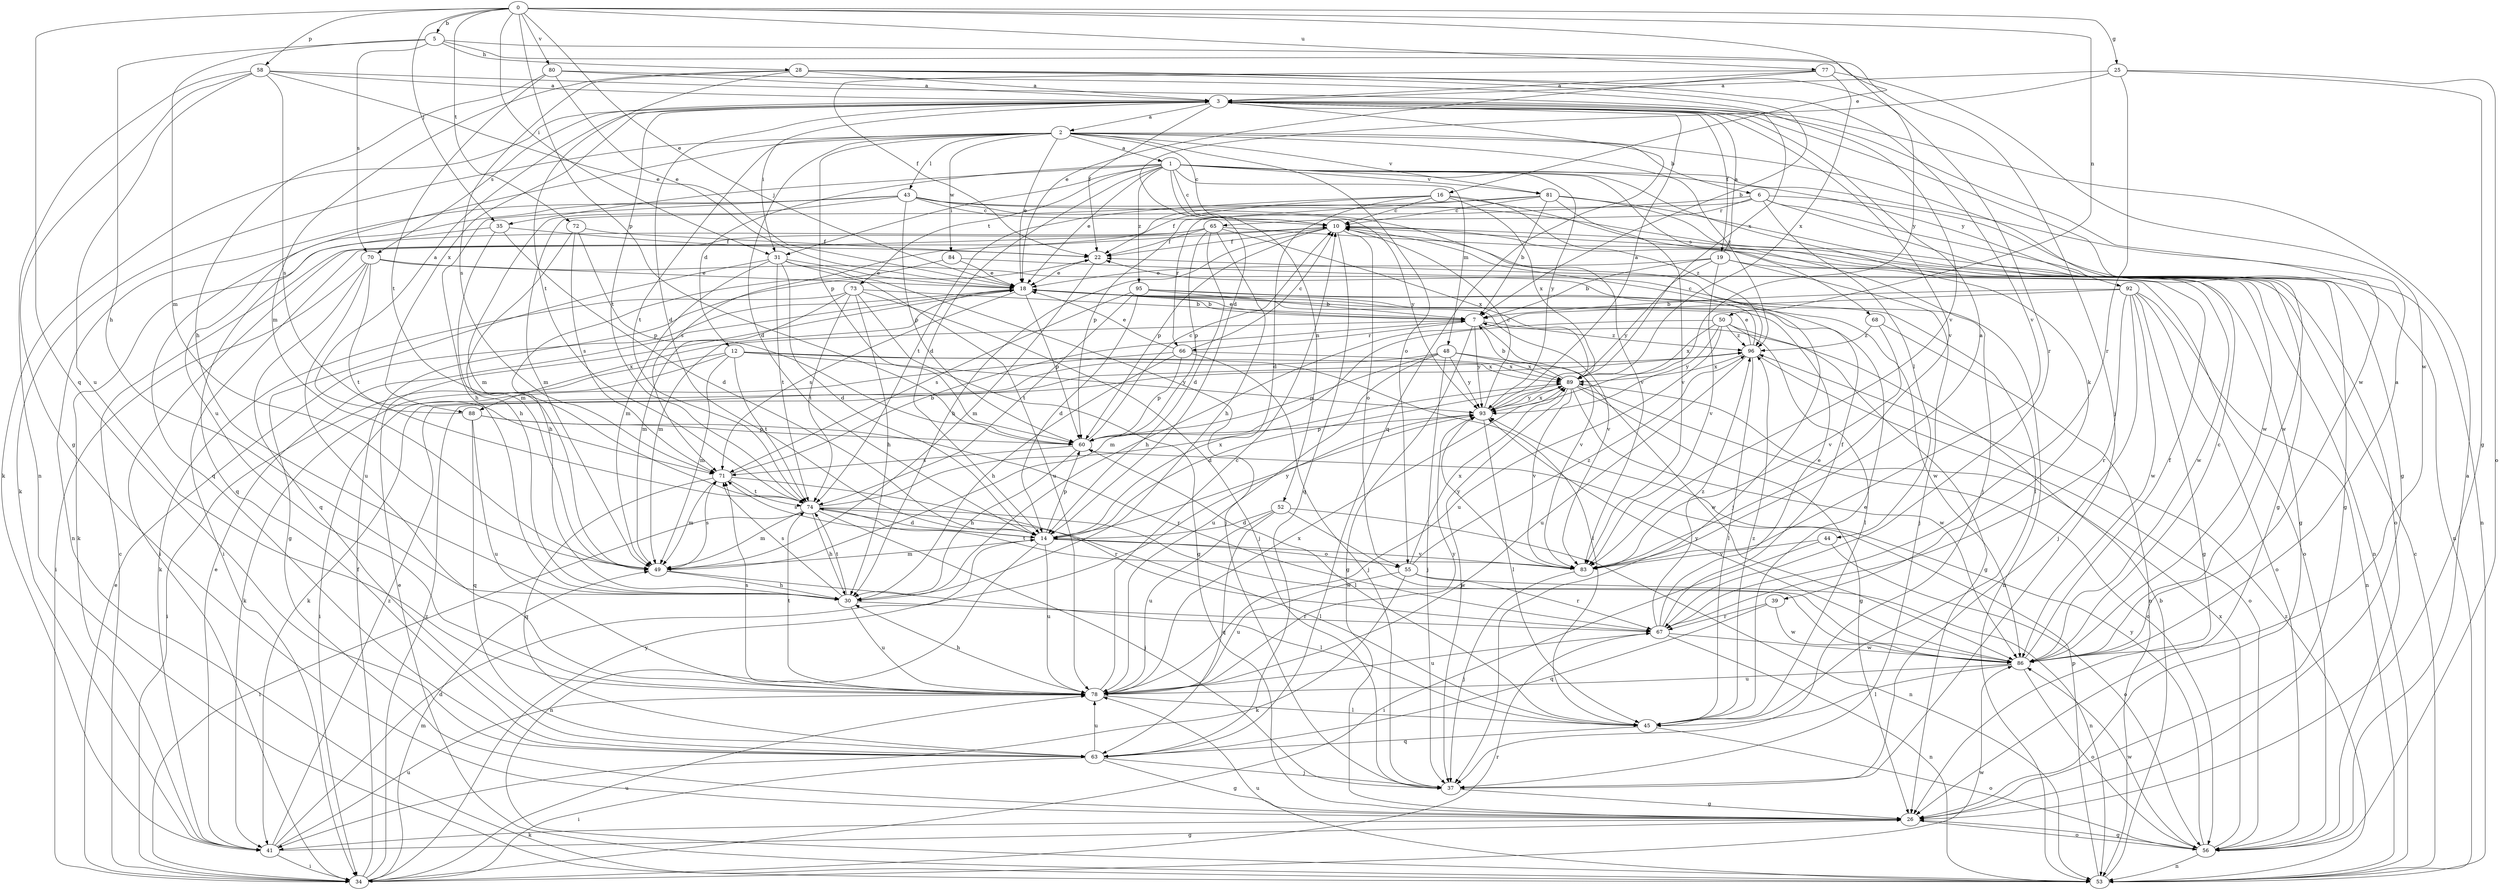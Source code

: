 strict digraph  {
0;
1;
2;
3;
5;
6;
7;
10;
12;
14;
16;
18;
19;
22;
25;
26;
28;
30;
31;
34;
35;
37;
39;
41;
43;
44;
45;
48;
49;
50;
52;
53;
55;
56;
58;
60;
63;
65;
66;
67;
68;
70;
71;
72;
73;
74;
77;
78;
80;
81;
83;
84;
86;
88;
89;
92;
93;
95;
96;
0 -> 5  [label=b];
0 -> 16  [label=e];
0 -> 18  [label=e];
0 -> 25  [label=g];
0 -> 31  [label=i];
0 -> 35  [label=j];
0 -> 50  [label=n];
0 -> 58  [label=p];
0 -> 60  [label=p];
0 -> 63  [label=q];
0 -> 72  [label=t];
0 -> 77  [label=u];
0 -> 80  [label=v];
1 -> 10  [label=c];
1 -> 12  [label=d];
1 -> 14  [label=d];
1 -> 18  [label=e];
1 -> 31  [label=i];
1 -> 35  [label=j];
1 -> 39  [label=k];
1 -> 48  [label=m];
1 -> 52  [label=n];
1 -> 53  [label=n];
1 -> 68  [label=s];
1 -> 73  [label=t];
1 -> 81  [label=v];
1 -> 92  [label=y];
1 -> 93  [label=y];
1 -> 95  [label=z];
2 -> 1  [label=a];
2 -> 6  [label=b];
2 -> 10  [label=c];
2 -> 14  [label=d];
2 -> 18  [label=e];
2 -> 26  [label=g];
2 -> 41  [label=k];
2 -> 43  [label=l];
2 -> 55  [label=o];
2 -> 60  [label=p];
2 -> 74  [label=t];
2 -> 78  [label=u];
2 -> 81  [label=v];
2 -> 84  [label=w];
2 -> 96  [label=z];
3 -> 2  [label=a];
3 -> 14  [label=d];
3 -> 19  [label=f];
3 -> 22  [label=f];
3 -> 31  [label=i];
3 -> 41  [label=k];
3 -> 63  [label=q];
3 -> 70  [label=s];
3 -> 74  [label=t];
3 -> 83  [label=v];
3 -> 86  [label=w];
3 -> 88  [label=x];
5 -> 28  [label=h];
5 -> 30  [label=h];
5 -> 37  [label=j];
5 -> 49  [label=m];
5 -> 70  [label=s];
5 -> 93  [label=y];
6 -> 26  [label=g];
6 -> 44  [label=l];
6 -> 53  [label=n];
6 -> 65  [label=r];
6 -> 66  [label=r];
6 -> 71  [label=s];
6 -> 86  [label=w];
7 -> 18  [label=e];
7 -> 26  [label=g];
7 -> 66  [label=r];
7 -> 83  [label=v];
7 -> 88  [label=x];
7 -> 93  [label=y];
7 -> 96  [label=z];
10 -> 22  [label=f];
10 -> 30  [label=h];
10 -> 34  [label=i];
10 -> 37  [label=j];
10 -> 53  [label=n];
10 -> 55  [label=o];
10 -> 60  [label=p];
10 -> 63  [label=q];
12 -> 34  [label=i];
12 -> 41  [label=k];
12 -> 45  [label=l];
12 -> 49  [label=m];
12 -> 74  [label=t];
12 -> 89  [label=x];
12 -> 93  [label=y];
14 -> 49  [label=m];
14 -> 53  [label=n];
14 -> 55  [label=o];
14 -> 60  [label=p];
14 -> 71  [label=s];
14 -> 78  [label=u];
14 -> 83  [label=v];
14 -> 93  [label=y];
16 -> 10  [label=c];
16 -> 14  [label=d];
16 -> 22  [label=f];
16 -> 74  [label=t];
16 -> 86  [label=w];
16 -> 89  [label=x];
16 -> 96  [label=z];
18 -> 7  [label=b];
18 -> 49  [label=m];
18 -> 60  [label=p];
18 -> 71  [label=s];
18 -> 83  [label=v];
19 -> 3  [label=a];
19 -> 7  [label=b];
19 -> 18  [label=e];
19 -> 37  [label=j];
19 -> 83  [label=v];
19 -> 86  [label=w];
19 -> 93  [label=y];
22 -> 18  [label=e];
22 -> 49  [label=m];
25 -> 3  [label=a];
25 -> 14  [label=d];
25 -> 26  [label=g];
25 -> 56  [label=o];
25 -> 67  [label=r];
26 -> 41  [label=k];
26 -> 56  [label=o];
28 -> 3  [label=a];
28 -> 7  [label=b];
28 -> 49  [label=m];
28 -> 67  [label=r];
28 -> 71  [label=s];
28 -> 74  [label=t];
28 -> 83  [label=v];
30 -> 67  [label=r];
30 -> 71  [label=s];
30 -> 74  [label=t];
30 -> 78  [label=u];
31 -> 14  [label=d];
31 -> 18  [label=e];
31 -> 26  [label=g];
31 -> 37  [label=j];
31 -> 49  [label=m];
31 -> 74  [label=t];
31 -> 78  [label=u];
34 -> 10  [label=c];
34 -> 18  [label=e];
34 -> 22  [label=f];
34 -> 49  [label=m];
34 -> 67  [label=r];
34 -> 78  [label=u];
34 -> 86  [label=w];
34 -> 93  [label=y];
34 -> 96  [label=z];
35 -> 14  [label=d];
35 -> 22  [label=f];
35 -> 49  [label=m];
35 -> 63  [label=q];
37 -> 26  [label=g];
39 -> 63  [label=q];
39 -> 67  [label=r];
39 -> 86  [label=w];
41 -> 14  [label=d];
41 -> 18  [label=e];
41 -> 26  [label=g];
41 -> 34  [label=i];
41 -> 78  [label=u];
41 -> 96  [label=z];
43 -> 10  [label=c];
43 -> 30  [label=h];
43 -> 49  [label=m];
43 -> 53  [label=n];
43 -> 56  [label=o];
43 -> 60  [label=p];
43 -> 63  [label=q];
43 -> 83  [label=v];
43 -> 93  [label=y];
44 -> 34  [label=i];
44 -> 56  [label=o];
44 -> 83  [label=v];
45 -> 18  [label=e];
45 -> 56  [label=o];
45 -> 63  [label=q];
45 -> 96  [label=z];
48 -> 37  [label=j];
48 -> 41  [label=k];
48 -> 60  [label=p];
48 -> 78  [label=u];
48 -> 86  [label=w];
48 -> 89  [label=x];
48 -> 93  [label=y];
49 -> 30  [label=h];
49 -> 45  [label=l];
49 -> 71  [label=s];
50 -> 26  [label=g];
50 -> 45  [label=l];
50 -> 49  [label=m];
50 -> 78  [label=u];
50 -> 89  [label=x];
50 -> 93  [label=y];
50 -> 96  [label=z];
52 -> 14  [label=d];
52 -> 53  [label=n];
52 -> 63  [label=q];
52 -> 78  [label=u];
52 -> 86  [label=w];
53 -> 7  [label=b];
53 -> 10  [label=c];
53 -> 18  [label=e];
53 -> 60  [label=p];
53 -> 78  [label=u];
53 -> 96  [label=z];
55 -> 41  [label=k];
55 -> 53  [label=n];
55 -> 67  [label=r];
55 -> 78  [label=u];
55 -> 89  [label=x];
55 -> 96  [label=z];
56 -> 3  [label=a];
56 -> 26  [label=g];
56 -> 53  [label=n];
56 -> 86  [label=w];
56 -> 89  [label=x];
56 -> 93  [label=y];
58 -> 3  [label=a];
58 -> 18  [label=e];
58 -> 26  [label=g];
58 -> 53  [label=n];
58 -> 71  [label=s];
58 -> 78  [label=u];
58 -> 89  [label=x];
60 -> 10  [label=c];
60 -> 30  [label=h];
60 -> 45  [label=l];
60 -> 71  [label=s];
63 -> 26  [label=g];
63 -> 34  [label=i];
63 -> 37  [label=j];
63 -> 78  [label=u];
65 -> 14  [label=d];
65 -> 22  [label=f];
65 -> 26  [label=g];
65 -> 30  [label=h];
65 -> 34  [label=i];
65 -> 41  [label=k];
65 -> 60  [label=p];
65 -> 89  [label=x];
66 -> 10  [label=c];
66 -> 18  [label=e];
66 -> 30  [label=h];
66 -> 34  [label=i];
66 -> 37  [label=j];
66 -> 60  [label=p];
66 -> 89  [label=x];
67 -> 18  [label=e];
67 -> 22  [label=f];
67 -> 53  [label=n];
67 -> 78  [label=u];
67 -> 86  [label=w];
67 -> 96  [label=z];
68 -> 53  [label=n];
68 -> 83  [label=v];
68 -> 96  [label=z];
70 -> 18  [label=e];
70 -> 34  [label=i];
70 -> 45  [label=l];
70 -> 63  [label=q];
70 -> 74  [label=t];
70 -> 78  [label=u];
71 -> 7  [label=b];
71 -> 49  [label=m];
71 -> 63  [label=q];
71 -> 67  [label=r];
71 -> 74  [label=t];
72 -> 22  [label=f];
72 -> 30  [label=h];
72 -> 60  [label=p];
72 -> 71  [label=s];
73 -> 7  [label=b];
73 -> 26  [label=g];
73 -> 30  [label=h];
73 -> 37  [label=j];
73 -> 41  [label=k];
73 -> 49  [label=m];
73 -> 74  [label=t];
74 -> 14  [label=d];
74 -> 30  [label=h];
74 -> 34  [label=i];
74 -> 37  [label=j];
74 -> 45  [label=l];
74 -> 49  [label=m];
74 -> 86  [label=w];
74 -> 89  [label=x];
77 -> 3  [label=a];
77 -> 18  [label=e];
77 -> 22  [label=f];
77 -> 86  [label=w];
77 -> 89  [label=x];
78 -> 10  [label=c];
78 -> 30  [label=h];
78 -> 45  [label=l];
78 -> 71  [label=s];
78 -> 74  [label=t];
78 -> 89  [label=x];
78 -> 93  [label=y];
80 -> 3  [label=a];
80 -> 18  [label=e];
80 -> 30  [label=h];
80 -> 74  [label=t];
80 -> 83  [label=v];
81 -> 7  [label=b];
81 -> 10  [label=c];
81 -> 26  [label=g];
81 -> 37  [label=j];
81 -> 49  [label=m];
81 -> 60  [label=p];
81 -> 83  [label=v];
83 -> 3  [label=a];
83 -> 37  [label=j];
83 -> 74  [label=t];
83 -> 93  [label=y];
84 -> 18  [label=e];
84 -> 30  [label=h];
84 -> 56  [label=o];
86 -> 3  [label=a];
86 -> 10  [label=c];
86 -> 22  [label=f];
86 -> 45  [label=l];
86 -> 56  [label=o];
86 -> 78  [label=u];
86 -> 93  [label=y];
88 -> 3  [label=a];
88 -> 60  [label=p];
88 -> 63  [label=q];
88 -> 67  [label=r];
88 -> 78  [label=u];
89 -> 7  [label=b];
89 -> 14  [label=d];
89 -> 26  [label=g];
89 -> 37  [label=j];
89 -> 56  [label=o];
89 -> 83  [label=v];
89 -> 86  [label=w];
89 -> 93  [label=y];
92 -> 7  [label=b];
92 -> 26  [label=g];
92 -> 30  [label=h];
92 -> 37  [label=j];
92 -> 53  [label=n];
92 -> 56  [label=o];
92 -> 67  [label=r];
92 -> 86  [label=w];
93 -> 3  [label=a];
93 -> 10  [label=c];
93 -> 45  [label=l];
93 -> 60  [label=p];
93 -> 89  [label=x];
95 -> 7  [label=b];
95 -> 14  [label=d];
95 -> 53  [label=n];
95 -> 71  [label=s];
95 -> 74  [label=t];
95 -> 86  [label=w];
96 -> 10  [label=c];
96 -> 18  [label=e];
96 -> 45  [label=l];
96 -> 56  [label=o];
96 -> 78  [label=u];
96 -> 89  [label=x];
}
